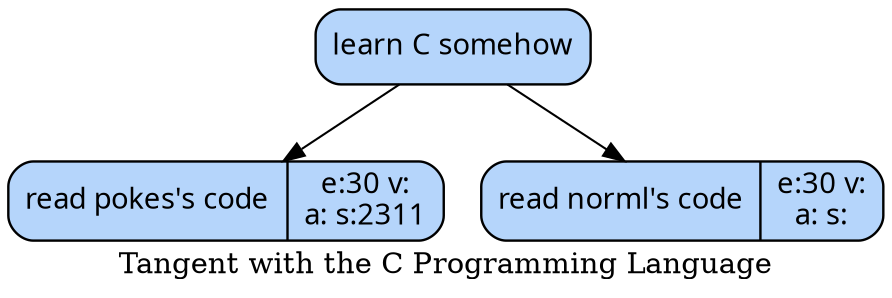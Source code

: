 # created by tan-man on {{created_on}}

digraph {

/*
  example stmt_list:
    foo -> bar
    biff -> baz

  example node_stmt:
    learn_c [label="learn C somehow"]
*/

label="Tangent with the C Programming Language"

node [label="\N", style="filled", fillcolor="#b5d5fb", fontname="Futura", penwidth="1.1566", shape="Mrecord"]

#               green : fillcolor="#79f233"
#            finished : green



read_pokes [label="read pokes's code|e:30 v:\na: s:2311"]
read_norml [label="read norml's code|e:30 v:\na: s:"]
learn_c [label="learn C somehow"]
learn_c -> read_norml
learn_c -> read_pokes

}
